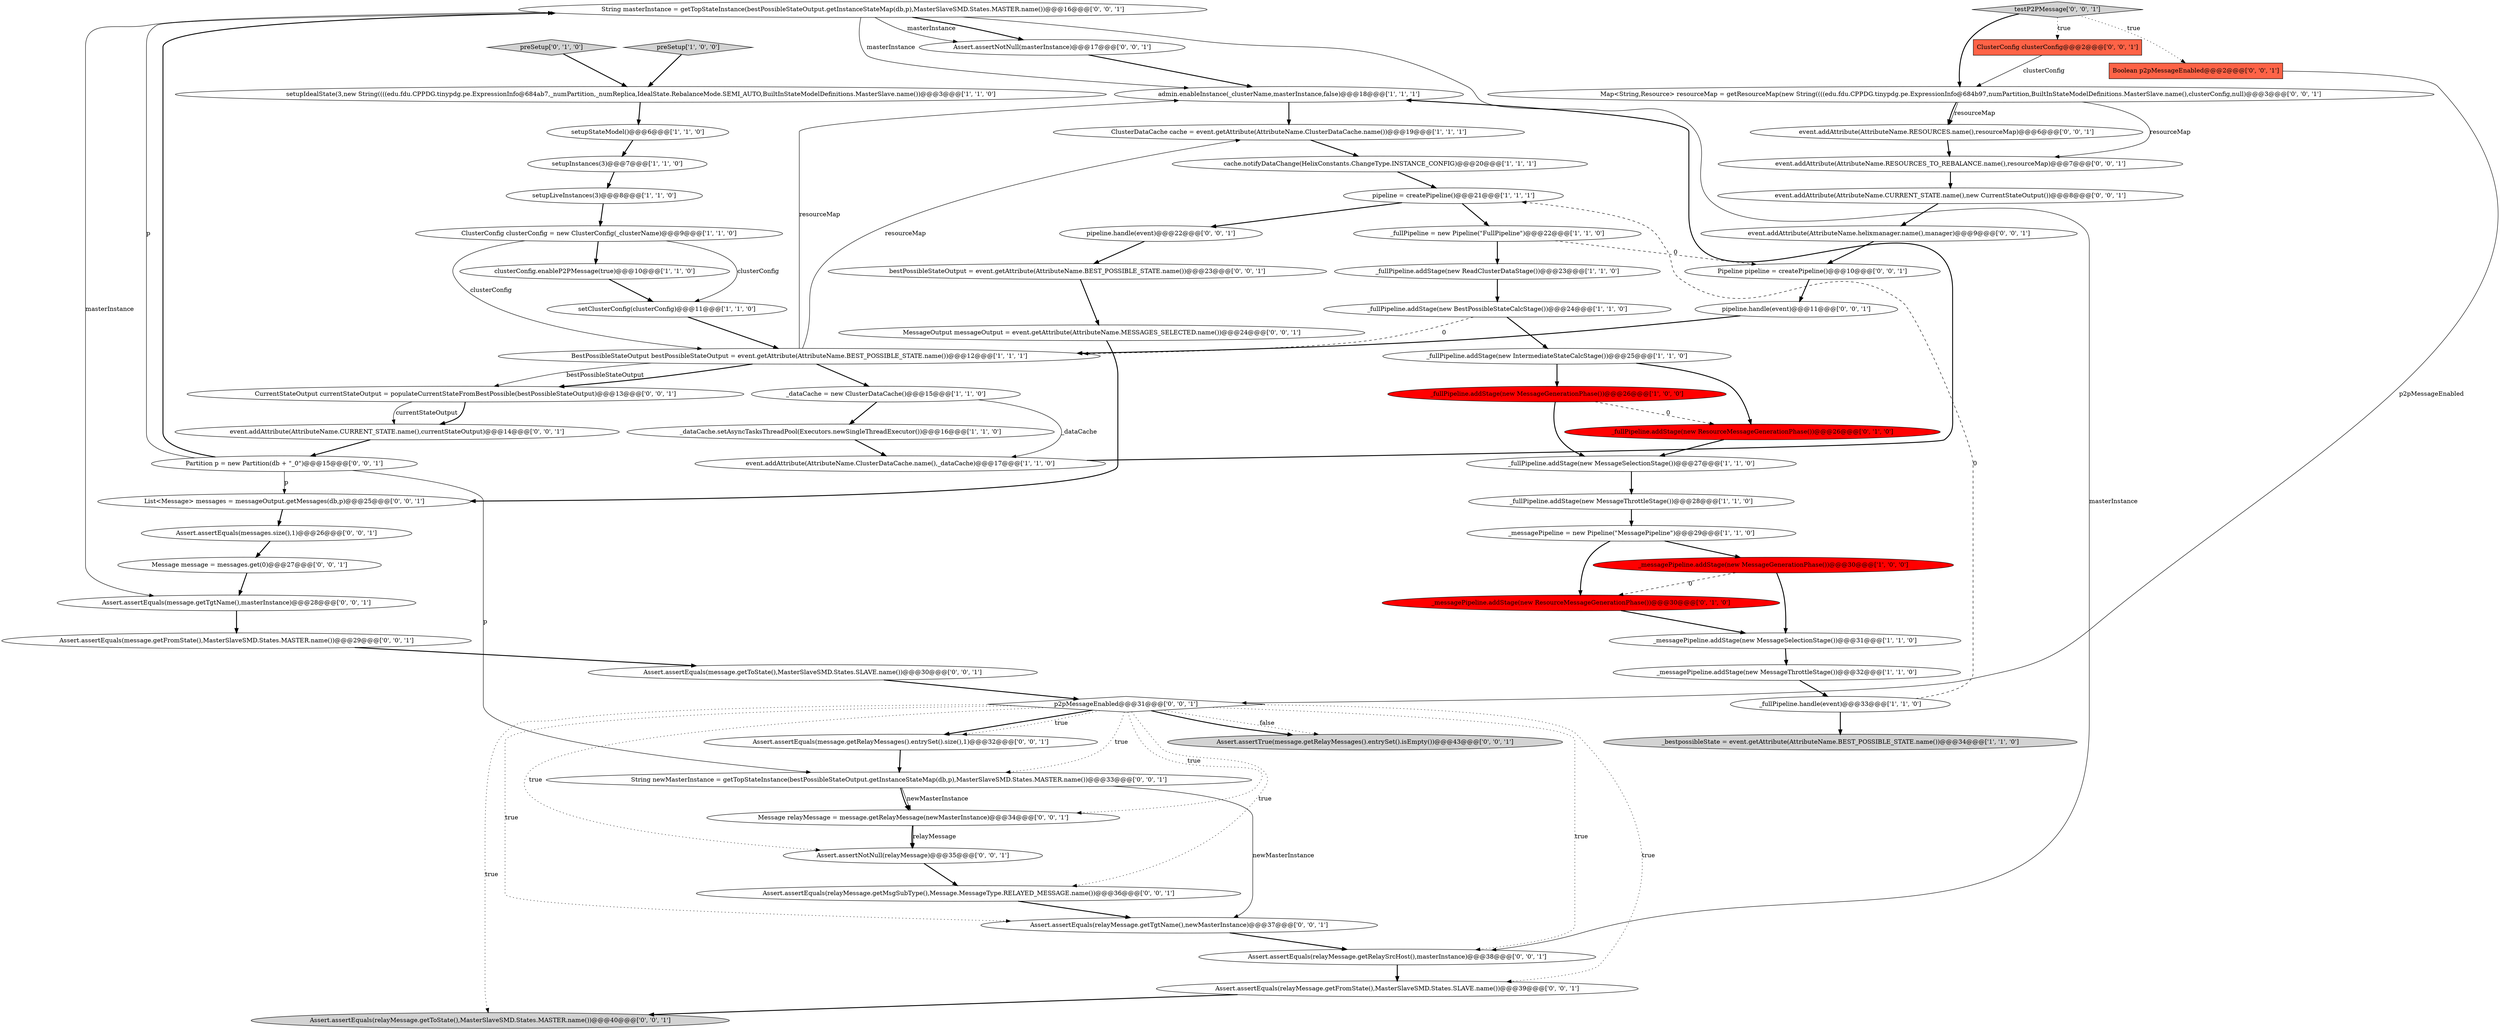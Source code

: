 digraph {
39 [style = filled, label = "MessageOutput messageOutput = event.getAttribute(AttributeName.MESSAGES_SELECTED.name())@@@24@@@['0', '0', '1']", fillcolor = white, shape = ellipse image = "AAA0AAABBB3BBB"];
52 [style = filled, label = "Assert.assertTrue(message.getRelayMessages().entrySet().isEmpty())@@@43@@@['0', '0', '1']", fillcolor = lightgray, shape = ellipse image = "AAA0AAABBB3BBB"];
47 [style = filled, label = "String newMasterInstance = getTopStateInstance(bestPossibleStateOutput.getInstanceStateMap(db,p),MasterSlaveSMD.States.MASTER.name())@@@33@@@['0', '0', '1']", fillcolor = white, shape = ellipse image = "AAA0AAABBB3BBB"];
9 [style = filled, label = "clusterConfig.enableP2PMessage(true)@@@10@@@['1', '1', '0']", fillcolor = white, shape = ellipse image = "AAA0AAABBB1BBB"];
20 [style = filled, label = "preSetup['1', '0', '0']", fillcolor = lightgray, shape = diamond image = "AAA0AAABBB1BBB"];
0 [style = filled, label = "_fullPipeline.addStage(new ReadClusterDataStage())@@@23@@@['1', '1', '0']", fillcolor = white, shape = ellipse image = "AAA0AAABBB1BBB"];
12 [style = filled, label = "event.addAttribute(AttributeName.ClusterDataCache.name(),_dataCache)@@@17@@@['1', '1', '0']", fillcolor = white, shape = ellipse image = "AAA0AAABBB1BBB"];
24 [style = filled, label = "admin.enableInstance(_clusterName,masterInstance,false)@@@18@@@['1', '1', '1']", fillcolor = white, shape = ellipse image = "AAA0AAABBB1BBB"];
15 [style = filled, label = "_fullPipeline = new Pipeline(\"FullPipeline\")@@@22@@@['1', '1', '0']", fillcolor = white, shape = ellipse image = "AAA0AAABBB1BBB"];
30 [style = filled, label = "preSetup['0', '1', '0']", fillcolor = lightgray, shape = diamond image = "AAA0AAABBB2BBB"];
16 [style = filled, label = "_fullPipeline.addStage(new BestPossibleStateCalcStage())@@@24@@@['1', '1', '0']", fillcolor = white, shape = ellipse image = "AAA0AAABBB1BBB"];
17 [style = filled, label = "_messagePipeline = new Pipeline(\"MessagePipeline\")@@@29@@@['1', '1', '0']", fillcolor = white, shape = ellipse image = "AAA0AAABBB1BBB"];
36 [style = filled, label = "Assert.assertEquals(relayMessage.getToState(),MasterSlaveSMD.States.MASTER.name())@@@40@@@['0', '0', '1']", fillcolor = lightgray, shape = ellipse image = "AAA0AAABBB3BBB"];
10 [style = filled, label = "cache.notifyDataChange(HelixConstants.ChangeType.INSTANCE_CONFIG)@@@20@@@['1', '1', '1']", fillcolor = white, shape = ellipse image = "AAA0AAABBB1BBB"];
66 [style = filled, label = "pipeline.handle(event)@@@22@@@['0', '0', '1']", fillcolor = white, shape = ellipse image = "AAA0AAABBB3BBB"];
32 [style = filled, label = "Map<String,Resource> resourceMap = getResourceMap(new String((((edu.fdu.CPPDG.tinypdg.pe.ExpressionInfo@684b97,numPartition,BuiltInStateModelDefinitions.MasterSlave.name(),clusterConfig,null)@@@3@@@['0', '0', '1']", fillcolor = white, shape = ellipse image = "AAA0AAABBB3BBB"];
22 [style = filled, label = "setupLiveInstances(3)@@@8@@@['1', '1', '0']", fillcolor = white, shape = ellipse image = "AAA0AAABBB1BBB"];
54 [style = filled, label = "String masterInstance = getTopStateInstance(bestPossibleStateOutput.getInstanceStateMap(db,p),MasterSlaveSMD.States.MASTER.name())@@@16@@@['0', '0', '1']", fillcolor = white, shape = ellipse image = "AAA0AAABBB3BBB"];
44 [style = filled, label = "Assert.assertEquals(relayMessage.getMsgSubType(),Message.MessageType.RELAYED_MESSAGE.name())@@@36@@@['0', '0', '1']", fillcolor = white, shape = ellipse image = "AAA0AAABBB3BBB"];
62 [style = filled, label = "event.addAttribute(AttributeName.CURRENT_STATE.name(),currentStateOutput)@@@14@@@['0', '0', '1']", fillcolor = white, shape = ellipse image = "AAA0AAABBB3BBB"];
40 [style = filled, label = "Message relayMessage = message.getRelayMessage(newMasterInstance)@@@34@@@['0', '0', '1']", fillcolor = white, shape = ellipse image = "AAA0AAABBB3BBB"];
46 [style = filled, label = "event.addAttribute(AttributeName.RESOURCES_TO_REBALANCE.name(),resourceMap)@@@7@@@['0', '0', '1']", fillcolor = white, shape = ellipse image = "AAA0AAABBB3BBB"];
26 [style = filled, label = "_fullPipeline.addStage(new MessageGenerationPhase())@@@26@@@['1', '0', '0']", fillcolor = red, shape = ellipse image = "AAA1AAABBB1BBB"];
1 [style = filled, label = "setupIdealState(3,new String((((edu.fdu.CPPDG.tinypdg.pe.ExpressionInfo@684ab7,_numPartition,_numReplica,IdealState.RebalanceMode.SEMI_AUTO,BuiltInStateModelDefinitions.MasterSlave.name())@@@3@@@['1', '1', '0']", fillcolor = white, shape = ellipse image = "AAA0AAABBB1BBB"];
49 [style = filled, label = "Assert.assertNotNull(relayMessage)@@@35@@@['0', '0', '1']", fillcolor = white, shape = ellipse image = "AAA0AAABBB3BBB"];
41 [style = filled, label = "event.addAttribute(AttributeName.CURRENT_STATE.name(),new CurrentStateOutput())@@@8@@@['0', '0', '1']", fillcolor = white, shape = ellipse image = "AAA0AAABBB3BBB"];
5 [style = filled, label = "_dataCache.setAsyncTasksThreadPool(Executors.newSingleThreadExecutor())@@@16@@@['1', '1', '0']", fillcolor = white, shape = ellipse image = "AAA0AAABBB1BBB"];
35 [style = filled, label = "Assert.assertEquals(relayMessage.getRelaySrcHost(),masterInstance)@@@38@@@['0', '0', '1']", fillcolor = white, shape = ellipse image = "AAA0AAABBB3BBB"];
27 [style = filled, label = "_messagePipeline.addStage(new MessageGenerationPhase())@@@30@@@['1', '0', '0']", fillcolor = red, shape = ellipse image = "AAA1AAABBB1BBB"];
57 [style = filled, label = "Message message = messages.get(0)@@@27@@@['0', '0', '1']", fillcolor = white, shape = ellipse image = "AAA0AAABBB3BBB"];
63 [style = filled, label = "Assert.assertNotNull(masterInstance)@@@17@@@['0', '0', '1']", fillcolor = white, shape = ellipse image = "AAA0AAABBB3BBB"];
60 [style = filled, label = "Pipeline pipeline = createPipeline()@@@10@@@['0', '0', '1']", fillcolor = white, shape = ellipse image = "AAA0AAABBB3BBB"];
34 [style = filled, label = "event.addAttribute(AttributeName.helixmanager.name(),manager)@@@9@@@['0', '0', '1']", fillcolor = white, shape = ellipse image = "AAA0AAABBB3BBB"];
14 [style = filled, label = "_dataCache = new ClusterDataCache()@@@15@@@['1', '1', '0']", fillcolor = white, shape = ellipse image = "AAA0AAABBB1BBB"];
45 [style = filled, label = "Assert.assertEquals(relayMessage.getFromState(),MasterSlaveSMD.States.SLAVE.name())@@@39@@@['0', '0', '1']", fillcolor = white, shape = ellipse image = "AAA0AAABBB3BBB"];
58 [style = filled, label = "p2pMessageEnabled@@@31@@@['0', '0', '1']", fillcolor = white, shape = diamond image = "AAA0AAABBB3BBB"];
43 [style = filled, label = "Assert.assertEquals(message.getRelayMessages().entrySet().size(),1)@@@32@@@['0', '0', '1']", fillcolor = white, shape = ellipse image = "AAA0AAABBB3BBB"];
25 [style = filled, label = "BestPossibleStateOutput bestPossibleStateOutput = event.getAttribute(AttributeName.BEST_POSSIBLE_STATE.name())@@@12@@@['1', '1', '1']", fillcolor = white, shape = ellipse image = "AAA0AAABBB1BBB"];
19 [style = filled, label = "_fullPipeline.handle(event)@@@33@@@['1', '1', '0']", fillcolor = white, shape = ellipse image = "AAA0AAABBB1BBB"];
11 [style = filled, label = "_fullPipeline.addStage(new MessageSelectionStage())@@@27@@@['1', '1', '0']", fillcolor = white, shape = ellipse image = "AAA0AAABBB1BBB"];
13 [style = filled, label = "_messagePipeline.addStage(new MessageThrottleStage())@@@32@@@['1', '1', '0']", fillcolor = white, shape = ellipse image = "AAA0AAABBB1BBB"];
23 [style = filled, label = "_bestpossibleState = event.getAttribute(AttributeName.BEST_POSSIBLE_STATE.name())@@@34@@@['1', '1', '0']", fillcolor = lightgray, shape = ellipse image = "AAA0AAABBB1BBB"];
42 [style = filled, label = "List<Message> messages = messageOutput.getMessages(db,p)@@@25@@@['0', '0', '1']", fillcolor = white, shape = ellipse image = "AAA0AAABBB3BBB"];
29 [style = filled, label = "_fullPipeline.addStage(new ResourceMessageGenerationPhase())@@@26@@@['0', '1', '0']", fillcolor = red, shape = ellipse image = "AAA1AAABBB2BBB"];
59 [style = filled, label = "CurrentStateOutput currentStateOutput = populateCurrentStateFromBestPossible(bestPossibleStateOutput)@@@13@@@['0', '0', '1']", fillcolor = white, shape = ellipse image = "AAA0AAABBB3BBB"];
8 [style = filled, label = "_messagePipeline.addStage(new MessageSelectionStage())@@@31@@@['1', '1', '0']", fillcolor = white, shape = ellipse image = "AAA0AAABBB1BBB"];
33 [style = filled, label = "Assert.assertEquals(message.getTgtName(),masterInstance)@@@28@@@['0', '0', '1']", fillcolor = white, shape = ellipse image = "AAA0AAABBB3BBB"];
37 [style = filled, label = "Assert.assertEquals(message.getToState(),MasterSlaveSMD.States.SLAVE.name())@@@30@@@['0', '0', '1']", fillcolor = white, shape = ellipse image = "AAA0AAABBB3BBB"];
4 [style = filled, label = "setupStateModel()@@@6@@@['1', '1', '0']", fillcolor = white, shape = ellipse image = "AAA0AAABBB1BBB"];
50 [style = filled, label = "ClusterConfig clusterConfig@@@2@@@['0', '0', '1']", fillcolor = tomato, shape = box image = "AAA0AAABBB3BBB"];
56 [style = filled, label = "Assert.assertEquals(relayMessage.getTgtName(),newMasterInstance)@@@37@@@['0', '0', '1']", fillcolor = white, shape = ellipse image = "AAA0AAABBB3BBB"];
61 [style = filled, label = "Assert.assertEquals(messages.size(),1)@@@26@@@['0', '0', '1']", fillcolor = white, shape = ellipse image = "AAA0AAABBB3BBB"];
51 [style = filled, label = "Partition p = new Partition(db + \"_0\")@@@15@@@['0', '0', '1']", fillcolor = white, shape = ellipse image = "AAA0AAABBB3BBB"];
18 [style = filled, label = "_fullPipeline.addStage(new MessageThrottleStage())@@@28@@@['1', '1', '0']", fillcolor = white, shape = ellipse image = "AAA0AAABBB1BBB"];
21 [style = filled, label = "ClusterConfig clusterConfig = new ClusterConfig(_clusterName)@@@9@@@['1', '1', '0']", fillcolor = white, shape = ellipse image = "AAA0AAABBB1BBB"];
7 [style = filled, label = "pipeline = createPipeline()@@@21@@@['1', '1', '1']", fillcolor = white, shape = ellipse image = "AAA0AAABBB1BBB"];
2 [style = filled, label = "setClusterConfig(clusterConfig)@@@11@@@['1', '1', '0']", fillcolor = white, shape = ellipse image = "AAA0AAABBB1BBB"];
31 [style = filled, label = "_messagePipeline.addStage(new ResourceMessageGenerationPhase())@@@30@@@['0', '1', '0']", fillcolor = red, shape = ellipse image = "AAA1AAABBB2BBB"];
38 [style = filled, label = "Boolean p2pMessageEnabled@@@2@@@['0', '0', '1']", fillcolor = tomato, shape = box image = "AAA0AAABBB3BBB"];
53 [style = filled, label = "testP2PMessage['0', '0', '1']", fillcolor = lightgray, shape = diamond image = "AAA0AAABBB3BBB"];
55 [style = filled, label = "pipeline.handle(event)@@@11@@@['0', '0', '1']", fillcolor = white, shape = ellipse image = "AAA0AAABBB3BBB"];
65 [style = filled, label = "event.addAttribute(AttributeName.RESOURCES.name(),resourceMap)@@@6@@@['0', '0', '1']", fillcolor = white, shape = ellipse image = "AAA0AAABBB3BBB"];
64 [style = filled, label = "bestPossibleStateOutput = event.getAttribute(AttributeName.BEST_POSSIBLE_STATE.name())@@@23@@@['0', '0', '1']", fillcolor = white, shape = ellipse image = "AAA0AAABBB3BBB"];
6 [style = filled, label = "setupInstances(3)@@@7@@@['1', '1', '0']", fillcolor = white, shape = ellipse image = "AAA0AAABBB1BBB"];
3 [style = filled, label = "_fullPipeline.addStage(new IntermediateStateCalcStage())@@@25@@@['1', '1', '0']", fillcolor = white, shape = ellipse image = "AAA0AAABBB1BBB"];
48 [style = filled, label = "Assert.assertEquals(message.getFromState(),MasterSlaveSMD.States.MASTER.name())@@@29@@@['0', '0', '1']", fillcolor = white, shape = ellipse image = "AAA0AAABBB3BBB"];
28 [style = filled, label = "ClusterDataCache cache = event.getAttribute(AttributeName.ClusterDataCache.name())@@@19@@@['1', '1', '1']", fillcolor = white, shape = ellipse image = "AAA0AAABBB1BBB"];
40->49 [style = bold, label=""];
6->22 [style = bold, label=""];
57->33 [style = bold, label=""];
54->63 [style = bold, label=""];
61->57 [style = bold, label=""];
59->62 [style = bold, label=""];
15->60 [style = dashed, label="0"];
25->14 [style = bold, label=""];
19->7 [style = dashed, label="0"];
26->11 [style = bold, label=""];
25->59 [style = bold, label=""];
51->54 [style = solid, label="p"];
21->2 [style = solid, label="clusterConfig"];
66->64 [style = bold, label=""];
15->0 [style = bold, label=""];
53->32 [style = bold, label=""];
33->48 [style = bold, label=""];
35->45 [style = bold, label=""];
17->27 [style = bold, label=""];
2->25 [style = bold, label=""];
26->29 [style = dashed, label="0"];
16->3 [style = bold, label=""];
24->28 [style = bold, label=""];
32->65 [style = solid, label="resourceMap"];
25->24 [style = solid, label="resourceMap"];
1->4 [style = bold, label=""];
48->37 [style = bold, label=""];
21->25 [style = solid, label="clusterConfig"];
9->2 [style = bold, label=""];
51->54 [style = bold, label=""];
37->58 [style = bold, label=""];
16->25 [style = dashed, label="0"];
54->35 [style = solid, label="masterInstance"];
54->33 [style = solid, label="masterInstance"];
58->47 [style = dotted, label="true"];
32->46 [style = solid, label="resourceMap"];
25->59 [style = solid, label="bestPossibleStateOutput"];
10->7 [style = bold, label=""];
11->18 [style = bold, label=""];
46->41 [style = bold, label=""];
60->55 [style = bold, label=""];
21->9 [style = bold, label=""];
55->25 [style = bold, label=""];
43->47 [style = bold, label=""];
14->12 [style = solid, label="_dataCache"];
53->38 [style = dotted, label="true"];
58->40 [style = dotted, label="true"];
39->42 [style = bold, label=""];
51->42 [style = solid, label="p"];
65->46 [style = bold, label=""];
27->8 [style = bold, label=""];
3->29 [style = bold, label=""];
29->11 [style = bold, label=""];
42->61 [style = bold, label=""];
7->66 [style = bold, label=""];
0->16 [style = bold, label=""];
44->56 [style = bold, label=""];
58->43 [style = bold, label=""];
62->51 [style = bold, label=""];
47->40 [style = bold, label=""];
58->56 [style = dotted, label="true"];
49->44 [style = bold, label=""];
45->36 [style = bold, label=""];
3->26 [style = bold, label=""];
53->50 [style = dotted, label="true"];
54->24 [style = solid, label="masterInstance"];
12->24 [style = bold, label=""];
20->1 [style = bold, label=""];
27->31 [style = dashed, label="0"];
54->63 [style = solid, label="masterInstance"];
63->24 [style = bold, label=""];
56->35 [style = bold, label=""];
58->52 [style = dotted, label="false"];
47->56 [style = solid, label="newMasterInstance"];
25->28 [style = solid, label="resourceMap"];
13->19 [style = bold, label=""];
40->49 [style = solid, label="relayMessage"];
58->49 [style = dotted, label="true"];
51->47 [style = solid, label="p"];
38->58 [style = solid, label="p2pMessageEnabled"];
7->15 [style = bold, label=""];
31->8 [style = bold, label=""];
41->34 [style = bold, label=""];
50->32 [style = solid, label="clusterConfig"];
8->13 [style = bold, label=""];
14->5 [style = bold, label=""];
47->40 [style = solid, label="newMasterInstance"];
28->10 [style = bold, label=""];
30->1 [style = bold, label=""];
58->43 [style = dotted, label="true"];
4->6 [style = bold, label=""];
17->31 [style = bold, label=""];
58->36 [style = dotted, label="true"];
22->21 [style = bold, label=""];
18->17 [style = bold, label=""];
32->65 [style = bold, label=""];
64->39 [style = bold, label=""];
58->35 [style = dotted, label="true"];
58->44 [style = dotted, label="true"];
34->60 [style = bold, label=""];
5->12 [style = bold, label=""];
19->23 [style = bold, label=""];
58->45 [style = dotted, label="true"];
58->52 [style = bold, label=""];
59->62 [style = solid, label="currentStateOutput"];
}

